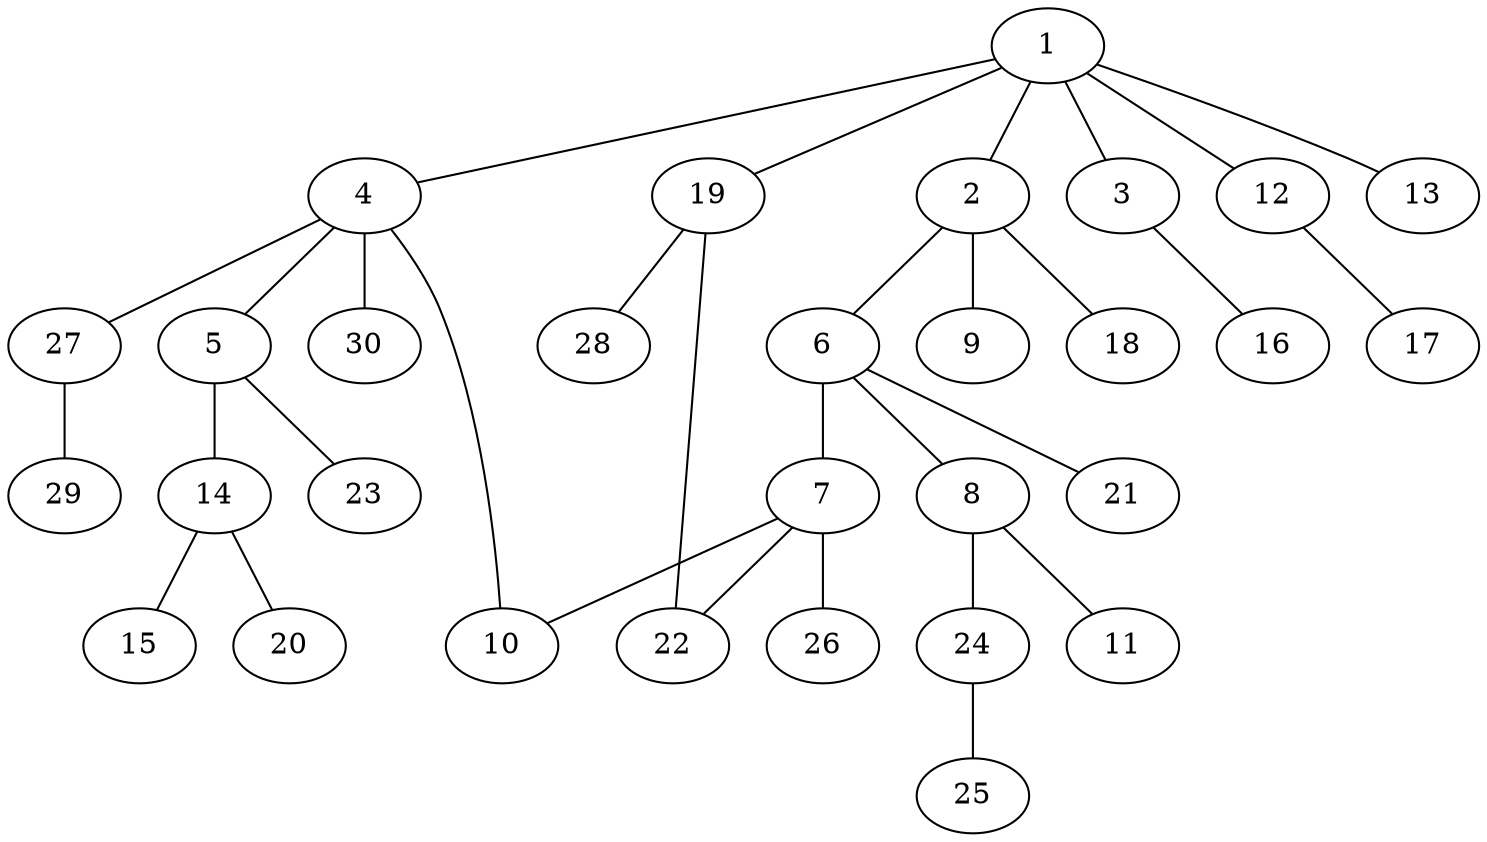 graph graphname {1--2
1--3
1--4
1--12
1--13
1--19
2--6
2--9
2--18
3--16
4--5
4--10
4--27
4--30
5--14
5--23
6--7
6--8
6--21
7--10
7--22
7--26
8--11
8--24
12--17
14--15
14--20
19--22
19--28
24--25
27--29
}